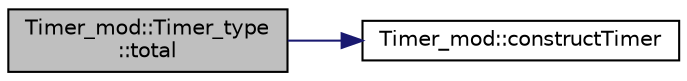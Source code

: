 digraph "Timer_mod::Timer_type::total"
{
 // LATEX_PDF_SIZE
  edge [fontname="Helvetica",fontsize="10",labelfontname="Helvetica",labelfontsize="10"];
  node [fontname="Helvetica",fontsize="10",shape=record];
  rankdir="LR";
  Node1 [label="Timer_mod::Timer_type\l::total",height=0.2,width=0.4,color="black", fillcolor="grey75", style="filled", fontcolor="black",tooltip=" "];
  Node1 -> Node2 [color="midnightblue",fontsize="10",style="solid",fontname="Helvetica"];
  Node2 [label="Timer_mod::constructTimer",height=0.2,width=0.4,color="black", fillcolor="white", style="filled",URL="$namespaceTimer__mod.html#ad866af1729796902d1a7f27659803fa2",tooltip="This is the constructor of the class Timer_type. Before returning the object, this function also call..."];
}
